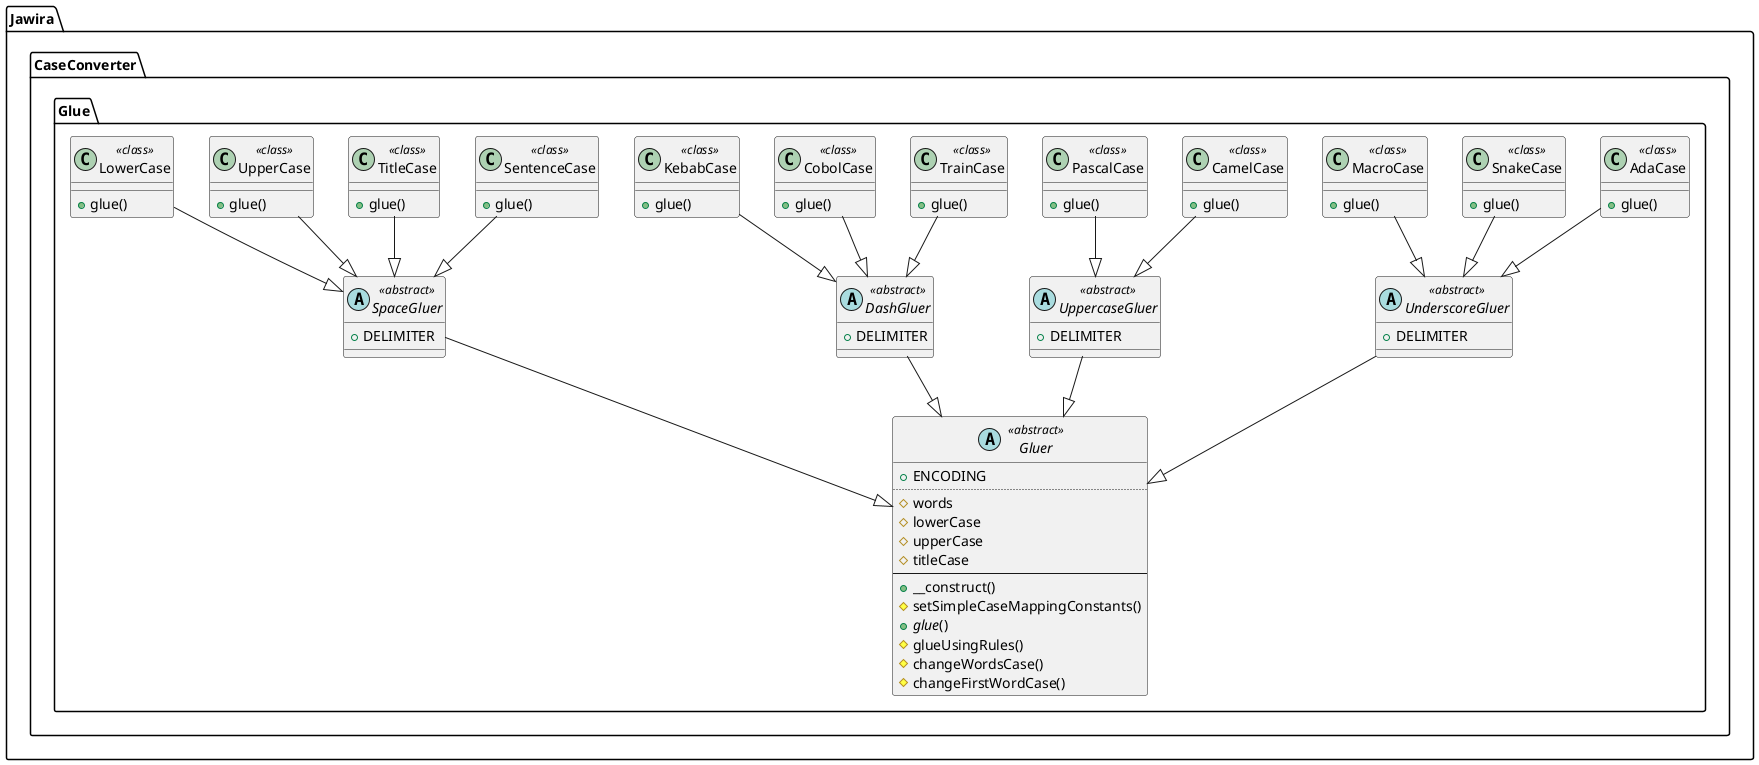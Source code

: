 @startuml
namespace Jawira.CaseConverter.Glue  {
	class AdaCase << class >> {
		+glue()
	}
	abstract UnderscoreGluer << abstract >> {
		+DELIMITER
	}
	abstract Gluer << abstract >> {
		+ENCODING
		..
		#words
		#lowerCase
		#upperCase
		#titleCase
		--
		+__construct()
		#setSimpleCaseMappingConstants()
		+<i>glue</i>()
		#glueUsingRules()
		#changeWordsCase()
		#changeFirstWordCase()
	}
	class SentenceCase << class >> {
		+glue()
	}
	abstract SpaceGluer << abstract >> {
		+DELIMITER
	}
	class SnakeCase << class >> {
		+glue()
	}
	class TitleCase << class >> {
		+glue()
	}
	class CamelCase << class >> {
		+glue()
	}
	abstract UppercaseGluer << abstract >> {
		+DELIMITER
	}
	class TrainCase << class >> {
		+glue()
	}
	abstract DashGluer << abstract >> {
		+DELIMITER
	}
	class CobolCase << class >> {
		+glue()
	}
	class PascalCase << class >> {
		+glue()
	}
	class KebabCase << class >> {
		+glue()
	}
	class UpperCase << class >> {
		+glue()
	}
	class LowerCase << class >> {
		+glue()
	}
	class MacroCase << class >> {
		+glue()
	}
}
Jawira.CaseConverter.Glue.UnderscoreGluer --|> Jawira.CaseConverter.Glue.Gluer
Jawira.CaseConverter.Glue.AdaCase --|> Jawira.CaseConverter.Glue.UnderscoreGluer
Jawira.CaseConverter.Glue.SpaceGluer --|> Jawira.CaseConverter.Glue.Gluer
Jawira.CaseConverter.Glue.SentenceCase --|> Jawira.CaseConverter.Glue.SpaceGluer
Jawira.CaseConverter.Glue.SnakeCase --|> Jawira.CaseConverter.Glue.UnderscoreGluer
Jawira.CaseConverter.Glue.TitleCase --|> Jawira.CaseConverter.Glue.SpaceGluer
Jawira.CaseConverter.Glue.UppercaseGluer --|> Jawira.CaseConverter.Glue.Gluer
Jawira.CaseConverter.Glue.CamelCase --|> Jawira.CaseConverter.Glue.UppercaseGluer
Jawira.CaseConverter.Glue.DashGluer --|> Jawira.CaseConverter.Glue.Gluer
Jawira.CaseConverter.Glue.TrainCase --|> Jawira.CaseConverter.Glue.DashGluer
Jawira.CaseConverter.Glue.CobolCase --|> Jawira.CaseConverter.Glue.DashGluer
Jawira.CaseConverter.Glue.PascalCase --|> Jawira.CaseConverter.Glue.UppercaseGluer
Jawira.CaseConverter.Glue.KebabCase --|> Jawira.CaseConverter.Glue.DashGluer
Jawira.CaseConverter.Glue.UpperCase --|> Jawira.CaseConverter.Glue.SpaceGluer
Jawira.CaseConverter.Glue.LowerCase --|> Jawira.CaseConverter.Glue.SpaceGluer
Jawira.CaseConverter.Glue.MacroCase --|> Jawira.CaseConverter.Glue.UnderscoreGluer
@enduml

